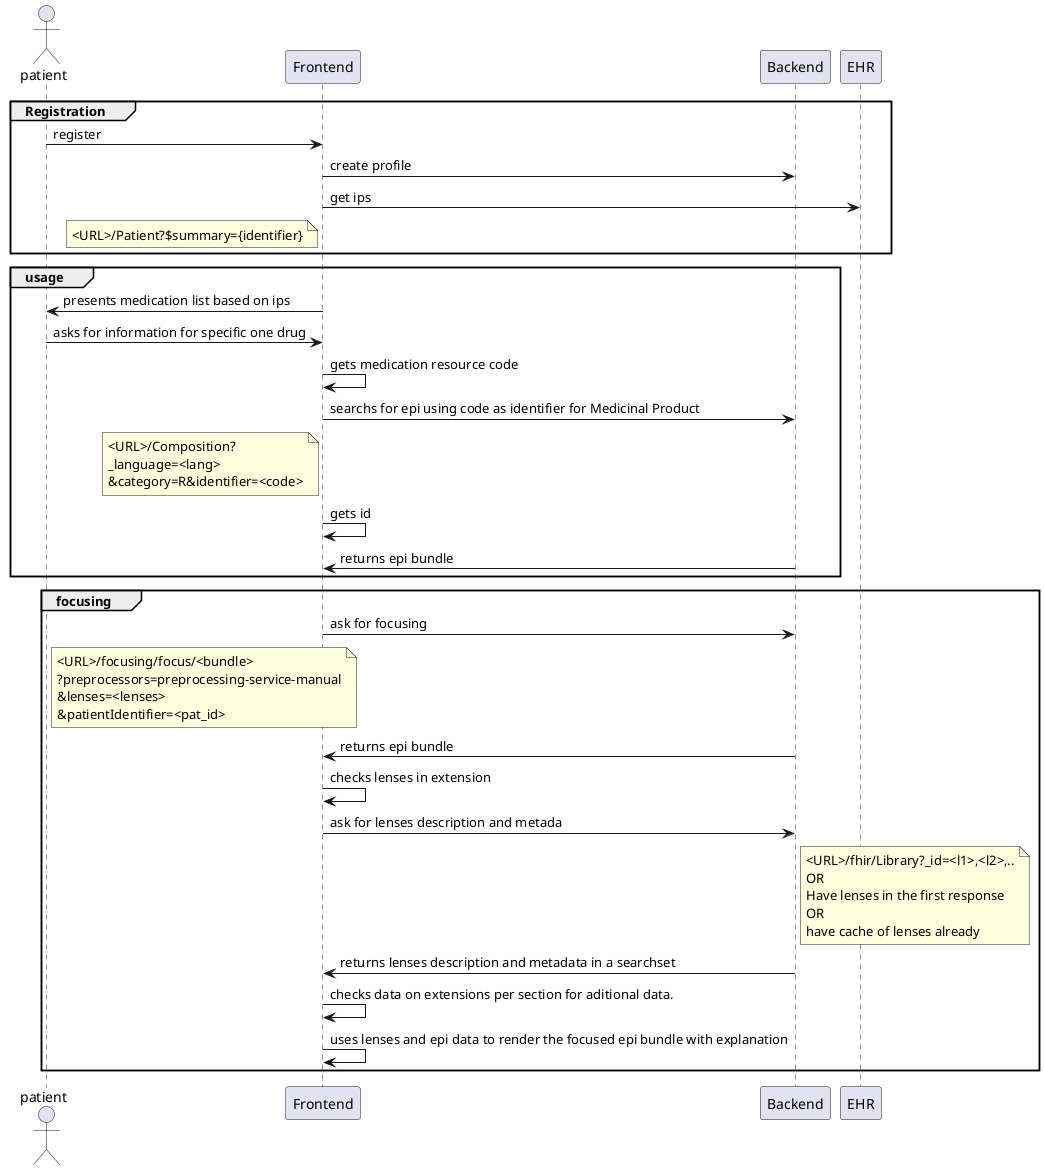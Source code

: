 @startuml
actor       patient       as pat

participant Frontend as fe
participant Backend as be
participant EHR as ehr
/'
actor       Physician       as phy

boundary    Boundary    as Foo2
control     Control     as Foo3
entity      Entity      as Foo4
collections Collections as Foo6
queue       Queue       as Foo7
Foo -> Foo5 : To database
Foo -> Foo6 : To collections
Foo -> Foo7: To queue
database    MPI    as mpi

'/
/'phy -> ehr : add information across several appointments
'/
group Registration

pat -> fe : register
fe -> be : create profile
fe -> ehr : get ips 
note left of fe : <URL>/Patient?$summary={identifier}

end


group usage
fe -> pat: presents medication list based on ips
pat -> fe : asks for information for specific one drug
fe -> fe : gets medication resource code
fe -> be: searchs for epi using code as identifier for Medicinal Product
note left of fe
 <URL>/Composition?
 _language=<lang>
 &category=R&identifier=<code>
 end note
fe -> fe: gets id
be -> fe: returns epi bundle

end

group focusing
fe -> be: ask for focusing
note right of pat 
<URL>/focusing/focus/<bundle>
?preprocessors=preprocessing-service-manual
&lenses=<lenses>
&patientIdentifier=<pat_id>
end note

be -> fe: returns epi bundle



fe -> fe: checks lenses in extension
fe -> be: ask for lenses description and metada
note right of be
<URL>/fhir/Library?_id=<l1>,<l2>,..
OR 
Have lenses in the first response
OR
have cache of lenses already
end note
be -> fe: returns lenses description and metadata in a searchset
fe -> fe: checks data on extensions per section for aditional data.


fe -> fe: uses lenses and epi data to render the focused epi bundle with explanation


end
@enduml